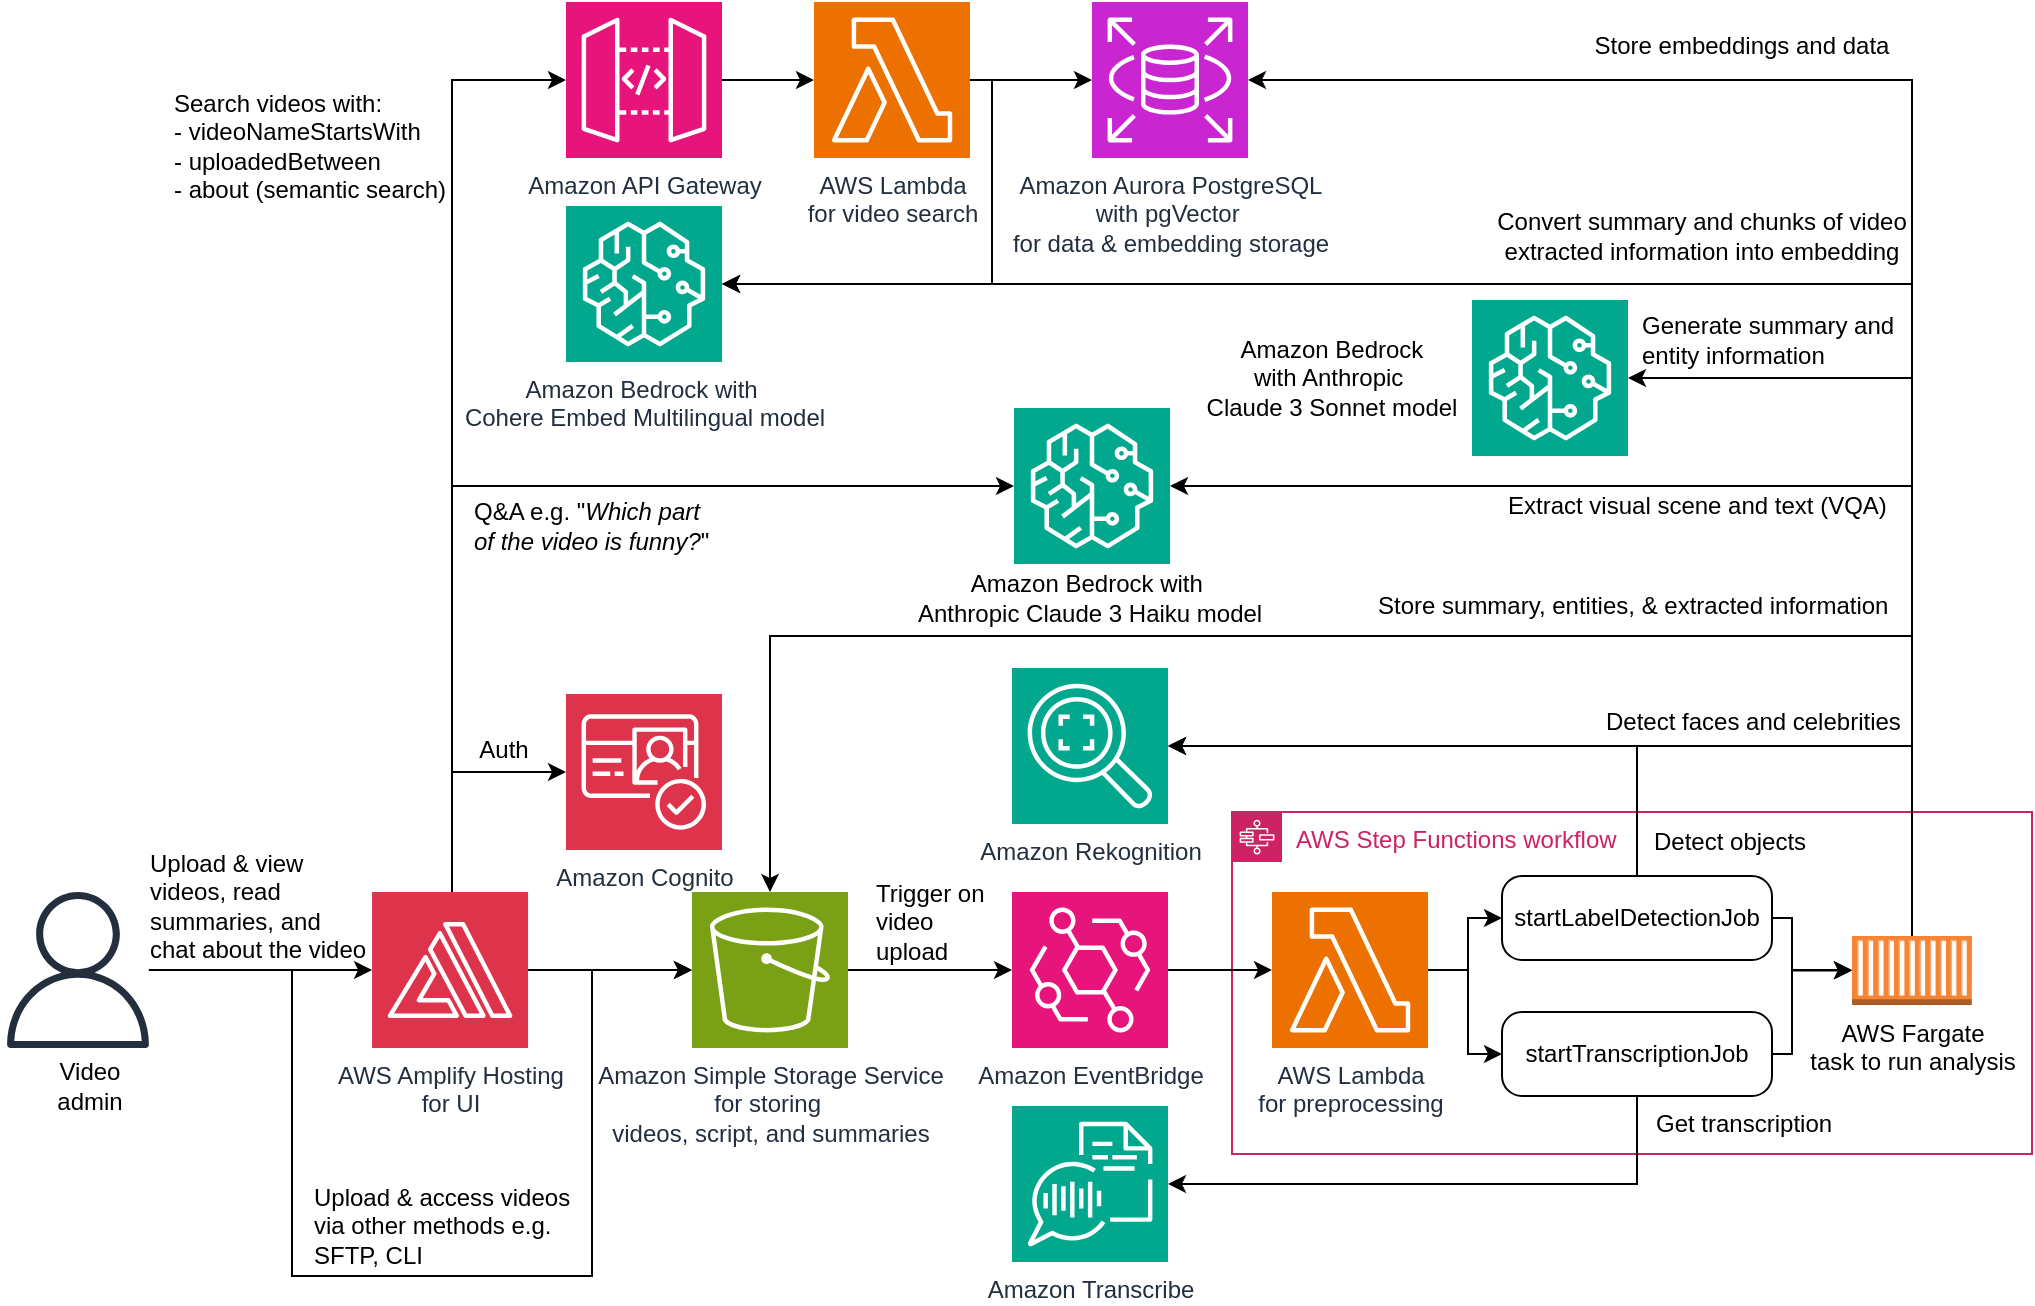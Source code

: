 <mxfile version="21.7.4" type="device">
  <diagram name="Page-1" id="rwKB42pjnMoGIHPFNsBp">
    <mxGraphModel dx="2517" dy="1392" grid="1" gridSize="10" guides="1" tooltips="1" connect="1" arrows="1" fold="1" page="1" pageScale="1" pageWidth="1169" pageHeight="827" math="0" shadow="0">
      <root>
        <mxCell id="0" />
        <mxCell id="1" parent="0" />
        <mxCell id="DDk-xno429yoRDsva6sx-2" value="Amazon Transcribe" style="sketch=0;points=[[0,0,0],[0.25,0,0],[0.5,0,0],[0.75,0,0],[1,0,0],[0,1,0],[0.25,1,0],[0.5,1,0],[0.75,1,0],[1,1,0],[0,0.25,0],[0,0.5,0],[0,0.75,0],[1,0.25,0],[1,0.5,0],[1,0.75,0]];outlineConnect=0;fontColor=#232F3E;fillColor=#01A88D;strokeColor=#ffffff;dashed=0;verticalLabelPosition=bottom;verticalAlign=top;align=center;html=1;fontSize=12;fontStyle=0;aspect=fixed;shape=mxgraph.aws4.resourceIcon;resIcon=mxgraph.aws4.transcribe;" parent="1" vertex="1">
          <mxGeometry x="430" y="405" width="78" height="78" as="geometry" />
        </mxCell>
        <mxCell id="DDk-xno429yoRDsva6sx-3" value="&lt;div&gt;Amazon Simple Storage Service&lt;br&gt;for storing&amp;nbsp;&lt;/div&gt;&lt;div&gt;videos, script, and summaries&lt;br&gt;&lt;/div&gt;" style="sketch=0;points=[[0,0,0],[0.25,0,0],[0.5,0,0],[0.75,0,0],[1,0,0],[0,1,0],[0.25,1,0],[0.5,1,0],[0.75,1,0],[1,1,0],[0,0.25,0],[0,0.5,0],[0,0.75,0],[1,0.25,0],[1,0.5,0],[1,0.75,0]];outlineConnect=0;fontColor=#232F3E;fillColor=#7AA116;strokeColor=#ffffff;dashed=0;verticalLabelPosition=bottom;verticalAlign=top;align=center;html=1;fontSize=12;fontStyle=0;aspect=fixed;shape=mxgraph.aws4.resourceIcon;resIcon=mxgraph.aws4.s3;" parent="1" vertex="1">
          <mxGeometry x="270" y="298" width="78" height="78" as="geometry" />
        </mxCell>
        <mxCell id="DDk-xno429yoRDsva6sx-4" value="Amazon Rekognition" style="sketch=0;points=[[0,0,0],[0.25,0,0],[0.5,0,0],[0.75,0,0],[1,0,0],[0,1,0],[0.25,1,0],[0.5,1,0],[0.75,1,0],[1,1,0],[0,0.25,0],[0,0.5,0],[0,0.75,0],[1,0.25,0],[1,0.5,0],[1,0.75,0]];outlineConnect=0;fontColor=#232F3E;fillColor=#01A88D;strokeColor=#ffffff;dashed=0;verticalLabelPosition=bottom;verticalAlign=top;align=center;html=1;fontSize=12;fontStyle=0;aspect=fixed;shape=mxgraph.aws4.resourceIcon;resIcon=mxgraph.aws4.rekognition_2;" parent="1" vertex="1">
          <mxGeometry x="430" y="186" width="78" height="78" as="geometry" />
        </mxCell>
        <mxCell id="DDk-xno429yoRDsva6sx-5" value="" style="sketch=0;points=[[0,0,0],[0.25,0,0],[0.5,0,0],[0.75,0,0],[1,0,0],[0,1,0],[0.25,1,0],[0.5,1,0],[0.75,1,0],[1,1,0],[0,0.25,0],[0,0.5,0],[0,0.75,0],[1,0.25,0],[1,0.5,0],[1,0.75,0]];outlineConnect=0;fontColor=#232F3E;fillColor=#01A88D;strokeColor=#ffffff;dashed=0;verticalLabelPosition=bottom;verticalAlign=top;align=center;html=1;fontSize=12;fontStyle=0;aspect=fixed;shape=mxgraph.aws4.resourceIcon;resIcon=mxgraph.aws4.sagemaker;" parent="1" vertex="1">
          <mxGeometry x="431" y="56" width="78" height="78" as="geometry" />
        </mxCell>
        <mxCell id="10H77a8-TWQudCBzGG7n-39" style="edgeStyle=orthogonalEdgeStyle;rounded=0;orthogonalLoop=1;jettySize=auto;html=1;entryX=0;entryY=0.5;entryDx=0;entryDy=0;entryPerimeter=0;" parent="1" source="DDk-xno429yoRDsva6sx-7" target="DDk-xno429yoRDsva6sx-10" edge="1">
          <mxGeometry relative="1" as="geometry">
            <Array as="points">
              <mxPoint x="150" y="238" />
            </Array>
          </mxGeometry>
        </mxCell>
        <mxCell id="0CJSs1xetkJMjVFmzAFT-11" style="edgeStyle=orthogonalEdgeStyle;rounded=0;orthogonalLoop=1;jettySize=auto;html=1;entryX=0;entryY=0.5;entryDx=0;entryDy=0;entryPerimeter=0;" parent="1" source="DDk-xno429yoRDsva6sx-7" target="0CJSs1xetkJMjVFmzAFT-3" edge="1">
          <mxGeometry relative="1" as="geometry">
            <Array as="points">
              <mxPoint x="150" y="-108" />
            </Array>
          </mxGeometry>
        </mxCell>
        <mxCell id="KN6Tl8UqWChWKexeW0Y_-18" style="edgeStyle=orthogonalEdgeStyle;rounded=0;orthogonalLoop=1;jettySize=auto;html=1;entryX=0;entryY=0.5;entryDx=0;entryDy=0;entryPerimeter=0;" edge="1" parent="1" source="DDk-xno429yoRDsva6sx-7" target="DDk-xno429yoRDsva6sx-5">
          <mxGeometry relative="1" as="geometry">
            <Array as="points">
              <mxPoint x="150" y="95" />
            </Array>
          </mxGeometry>
        </mxCell>
        <mxCell id="DDk-xno429yoRDsva6sx-7" value="&lt;div&gt;AWS Amplify Hosting&lt;br&gt;for UI&lt;br&gt;&lt;/div&gt;" style="sketch=0;points=[[0,0,0],[0.25,0,0],[0.5,0,0],[0.75,0,0],[1,0,0],[0,1,0],[0.25,1,0],[0.5,1,0],[0.75,1,0],[1,1,0],[0,0.25,0],[0,0.5,0],[0,0.75,0],[1,0.25,0],[1,0.5,0],[1,0.75,0]];outlineConnect=0;fontColor=#232F3E;fillColor=#DD344C;strokeColor=#ffffff;dashed=0;verticalLabelPosition=bottom;verticalAlign=top;align=center;html=1;fontSize=12;fontStyle=0;aspect=fixed;shape=mxgraph.aws4.resourceIcon;resIcon=mxgraph.aws4.amplify;" parent="1" vertex="1">
          <mxGeometry x="110.03" y="298" width="78" height="78" as="geometry" />
        </mxCell>
        <mxCell id="DDk-xno429yoRDsva6sx-9" value="AWS Step Functions workflow" style="points=[[0,0],[0.25,0],[0.5,0],[0.75,0],[1,0],[1,0.25],[1,0.5],[1,0.75],[1,1],[0.75,1],[0.5,1],[0.25,1],[0,1],[0,0.75],[0,0.5],[0,0.25]];outlineConnect=0;gradientColor=none;html=1;whiteSpace=wrap;fontSize=12;fontStyle=0;container=1;pointerEvents=0;collapsible=0;recursiveResize=0;shape=mxgraph.aws4.group;grIcon=mxgraph.aws4.group_aws_step_functions_workflow;strokeColor=#CD2264;fillColor=none;verticalAlign=top;align=left;spacingLeft=30;fontColor=#CD2264;dashed=0;" parent="1" vertex="1">
          <mxGeometry x="540" y="258" width="400" height="171" as="geometry" />
        </mxCell>
        <mxCell id="-ba6NOqoG8KDvunX2835-3" style="edgeStyle=orthogonalEdgeStyle;rounded=0;orthogonalLoop=1;jettySize=auto;html=1;" parent="DDk-xno429yoRDsva6sx-9" source="10H77a8-TWQudCBzGG7n-20" target="0CJSs1xetkJMjVFmzAFT-1" edge="1">
          <mxGeometry relative="1" as="geometry">
            <Array as="points">
              <mxPoint x="280" y="53" />
              <mxPoint x="280" y="79" />
            </Array>
          </mxGeometry>
        </mxCell>
        <mxCell id="10H77a8-TWQudCBzGG7n-20" value="startLabelDetectionJob" style="points=[[0.25,0,0],[0.5,0,0],[0.75,0,0],[1,0.25,0],[1,0.5,0],[1,0.75,0],[0.75,1,0],[0.5,1,0],[0.25,1,0],[0,0.75,0],[0,0.5,0],[0,0.25,0]];shape=mxgraph.bpmn.task;whiteSpace=wrap;rectStyle=rounded;size=10;html=1;container=1;expand=0;collapsible=0;taskMarker=abstract;" parent="DDk-xno429yoRDsva6sx-9" vertex="1">
          <mxGeometry x="135" y="32" width="135" height="42" as="geometry" />
        </mxCell>
        <mxCell id="0CJSs1xetkJMjVFmzAFT-1" value="&lt;div&gt;AWS Fargate&lt;/div&gt;&lt;div&gt;task to run analysis &lt;br&gt;&lt;/div&gt;" style="outlineConnect=0;dashed=0;verticalLabelPosition=bottom;verticalAlign=top;align=center;html=1;shape=mxgraph.aws3.ec2_compute_container;fillColor=#F58534;gradientColor=none;" parent="DDk-xno429yoRDsva6sx-9" vertex="1">
          <mxGeometry x="310" y="62" width="60" height="34.5" as="geometry" />
        </mxCell>
        <mxCell id="-ba6NOqoG8KDvunX2835-2" style="edgeStyle=orthogonalEdgeStyle;rounded=0;orthogonalLoop=1;jettySize=auto;html=1;" parent="DDk-xno429yoRDsva6sx-9" source="0CJSs1xetkJMjVFmzAFT-14" target="10H77a8-TWQudCBzGG7n-20" edge="1">
          <mxGeometry relative="1" as="geometry" />
        </mxCell>
        <mxCell id="KN6Tl8UqWChWKexeW0Y_-2" style="edgeStyle=orthogonalEdgeStyle;rounded=0;orthogonalLoop=1;jettySize=auto;html=1;entryX=0;entryY=0.5;entryDx=0;entryDy=0;entryPerimeter=0;" edge="1" parent="DDk-xno429yoRDsva6sx-9" source="0CJSs1xetkJMjVFmzAFT-14" target="KN6Tl8UqWChWKexeW0Y_-1">
          <mxGeometry relative="1" as="geometry" />
        </mxCell>
        <mxCell id="0CJSs1xetkJMjVFmzAFT-14" value="&lt;div&gt;AWS Lambda&lt;/div&gt;&lt;div&gt;for preprocessing&lt;br&gt;&lt;/div&gt;" style="sketch=0;points=[[0,0,0],[0.25,0,0],[0.5,0,0],[0.75,0,0],[1,0,0],[0,1,0],[0.25,1,0],[0.5,1,0],[0.75,1,0],[1,1,0],[0,0.25,0],[0,0.5,0],[0,0.75,0],[1,0.25,0],[1,0.5,0],[1,0.75,0]];outlineConnect=0;fontColor=#232F3E;fillColor=#ED7100;strokeColor=#ffffff;dashed=0;verticalLabelPosition=bottom;verticalAlign=top;align=center;html=1;fontSize=12;fontStyle=0;aspect=fixed;shape=mxgraph.aws4.resourceIcon;resIcon=mxgraph.aws4.lambda;" parent="DDk-xno429yoRDsva6sx-9" vertex="1">
          <mxGeometry x="20" y="40" width="78" height="78" as="geometry" />
        </mxCell>
        <mxCell id="KN6Tl8UqWChWKexeW0Y_-3" style="edgeStyle=orthogonalEdgeStyle;rounded=0;orthogonalLoop=1;jettySize=auto;html=1;entryX=0;entryY=0.5;entryDx=0;entryDy=0;entryPerimeter=0;" edge="1" parent="DDk-xno429yoRDsva6sx-9" source="KN6Tl8UqWChWKexeW0Y_-1" target="0CJSs1xetkJMjVFmzAFT-1">
          <mxGeometry relative="1" as="geometry">
            <Array as="points">
              <mxPoint x="280" y="121" />
              <mxPoint x="280" y="79" />
            </Array>
          </mxGeometry>
        </mxCell>
        <mxCell id="KN6Tl8UqWChWKexeW0Y_-1" value="startTranscriptionJob" style="points=[[0.25,0,0],[0.5,0,0],[0.75,0,0],[1,0.25,0],[1,0.5,0],[1,0.75,0],[0.75,1,0],[0.5,1,0],[0.25,1,0],[0,0.75,0],[0,0.5,0],[0,0.25,0]];shape=mxgraph.bpmn.task;whiteSpace=wrap;rectStyle=rounded;size=10;html=1;container=1;expand=0;collapsible=0;taskMarker=abstract;" vertex="1" parent="DDk-xno429yoRDsva6sx-9">
          <mxGeometry x="135" y="100" width="135" height="42" as="geometry" />
        </mxCell>
        <mxCell id="KN6Tl8UqWChWKexeW0Y_-21" value="Detect objects" style="text;html=1;strokeColor=none;fillColor=none;align=left;verticalAlign=middle;whiteSpace=wrap;rounded=0;" vertex="1" parent="DDk-xno429yoRDsva6sx-9">
          <mxGeometry x="209" width="156" height="30" as="geometry" />
        </mxCell>
        <mxCell id="KN6Tl8UqWChWKexeW0Y_-22" value="Get transcription" style="text;html=1;strokeColor=none;fillColor=none;align=left;verticalAlign=middle;whiteSpace=wrap;rounded=0;" vertex="1" parent="DDk-xno429yoRDsva6sx-9">
          <mxGeometry x="210" y="141" width="156" height="30" as="geometry" />
        </mxCell>
        <mxCell id="DDk-xno429yoRDsva6sx-10" value="Amazon Cognito" style="sketch=0;points=[[0,0,0],[0.25,0,0],[0.5,0,0],[0.75,0,0],[1,0,0],[0,1,0],[0.25,1,0],[0.5,1,0],[0.75,1,0],[1,1,0],[0,0.25,0],[0,0.5,0],[0,0.75,0],[1,0.25,0],[1,0.5,0],[1,0.75,0]];outlineConnect=0;fontColor=#232F3E;fillColor=#DD344C;strokeColor=#ffffff;dashed=0;verticalLabelPosition=bottom;verticalAlign=top;align=center;html=1;fontSize=12;fontStyle=0;aspect=fixed;shape=mxgraph.aws4.resourceIcon;resIcon=mxgraph.aws4.cognito;" parent="1" vertex="1">
          <mxGeometry x="207" y="199" width="78" height="78" as="geometry" />
        </mxCell>
        <mxCell id="10H77a8-TWQudCBzGG7n-12" style="edgeStyle=orthogonalEdgeStyle;rounded=0;orthogonalLoop=1;jettySize=auto;html=1;entryX=0;entryY=0.5;entryDx=0;entryDy=0;entryPerimeter=0;" parent="1" source="DDk-xno429yoRDsva6sx-12" target="0CJSs1xetkJMjVFmzAFT-14" edge="1">
          <mxGeometry relative="1" as="geometry">
            <Array as="points" />
          </mxGeometry>
        </mxCell>
        <mxCell id="DDk-xno429yoRDsva6sx-12" value="Amazon EventBridge" style="sketch=0;points=[[0,0,0],[0.25,0,0],[0.5,0,0],[0.75,0,0],[1,0,0],[0,1,0],[0.25,1,0],[0.5,1,0],[0.75,1,0],[1,1,0],[0,0.25,0],[0,0.5,0],[0,0.75,0],[1,0.25,0],[1,0.5,0],[1,0.75,0]];outlineConnect=0;fontColor=#232F3E;fillColor=#E7157B;strokeColor=#ffffff;dashed=0;verticalLabelPosition=bottom;verticalAlign=top;align=center;html=1;fontSize=12;fontStyle=0;aspect=fixed;shape=mxgraph.aws4.resourceIcon;resIcon=mxgraph.aws4.eventbridge;" parent="1" vertex="1">
          <mxGeometry x="430" y="298" width="78" height="78" as="geometry" />
        </mxCell>
        <mxCell id="DDk-xno429yoRDsva6sx-23" style="edgeStyle=orthogonalEdgeStyle;rounded=0;orthogonalLoop=1;jettySize=auto;html=1;exitX=1;exitY=0.5;exitDx=0;exitDy=0;exitPerimeter=0;entryX=0;entryY=0.5;entryDx=0;entryDy=0;entryPerimeter=0;" parent="1" edge="1">
          <mxGeometry relative="1" as="geometry">
            <mxPoint x="358" y="119" as="targetPoint" />
          </mxGeometry>
        </mxCell>
        <mxCell id="DDk-xno429yoRDsva6sx-25" style="edgeStyle=orthogonalEdgeStyle;rounded=0;orthogonalLoop=1;jettySize=auto;html=1;exitX=1;exitY=0.5;exitDx=0;exitDy=0;exitPerimeter=0;entryX=0;entryY=0.5;entryDx=0;entryDy=0;entryPerimeter=0;" parent="1" source="DDk-xno429yoRDsva6sx-7" target="DDk-xno429yoRDsva6sx-3" edge="1">
          <mxGeometry relative="1" as="geometry">
            <mxPoint x="358.0" y="399" as="targetPoint" />
          </mxGeometry>
        </mxCell>
        <mxCell id="DDk-xno429yoRDsva6sx-35" style="edgeStyle=orthogonalEdgeStyle;rounded=0;orthogonalLoop=1;jettySize=auto;html=1;exitX=1;exitY=0.5;exitDx=0;exitDy=0;exitPerimeter=0;entryX=0;entryY=0.5;entryDx=0;entryDy=0;entryPerimeter=0;" parent="1" source="DDk-xno429yoRDsva6sx-3" target="DDk-xno429yoRDsva6sx-12" edge="1">
          <mxGeometry relative="1" as="geometry" />
        </mxCell>
        <mxCell id="10H77a8-TWQudCBzGG7n-3" style="edgeStyle=orthogonalEdgeStyle;rounded=0;orthogonalLoop=1;jettySize=auto;html=1;entryX=0;entryY=0.5;entryDx=0;entryDy=0;entryPerimeter=0;" parent="1" source="10H77a8-TWQudCBzGG7n-1" target="DDk-xno429yoRDsva6sx-7" edge="1">
          <mxGeometry relative="1" as="geometry">
            <mxPoint x="68.03" y="370" as="targetPoint" />
          </mxGeometry>
        </mxCell>
        <mxCell id="10H77a8-TWQudCBzGG7n-7" style="edgeStyle=orthogonalEdgeStyle;rounded=0;orthogonalLoop=1;jettySize=auto;html=1;entryX=0;entryY=0.5;entryDx=0;entryDy=0;entryPerimeter=0;" parent="1" source="10H77a8-TWQudCBzGG7n-1" target="DDk-xno429yoRDsva6sx-3" edge="1">
          <mxGeometry relative="1" as="geometry">
            <Array as="points">
              <mxPoint x="70" y="337" />
              <mxPoint x="70" y="490" />
              <mxPoint x="220" y="490" />
              <mxPoint x="220" y="337" />
            </Array>
          </mxGeometry>
        </mxCell>
        <mxCell id="10H77a8-TWQudCBzGG7n-1" value="" style="sketch=0;outlineConnect=0;fontColor=#232F3E;gradientColor=none;fillColor=#232F3D;strokeColor=none;dashed=0;verticalLabelPosition=bottom;verticalAlign=top;align=center;html=1;fontSize=12;fontStyle=0;aspect=fixed;pointerEvents=1;shape=mxgraph.aws4.user;" parent="1" vertex="1">
          <mxGeometry x="-76" y="298" width="78" height="78" as="geometry" />
        </mxCell>
        <mxCell id="10H77a8-TWQudCBzGG7n-2" value="Video admin" style="text;html=1;strokeColor=none;fillColor=none;align=center;verticalAlign=middle;whiteSpace=wrap;rounded=0;" parent="1" vertex="1">
          <mxGeometry x="-61" y="380" width="60" height="30" as="geometry" />
        </mxCell>
        <mxCell id="10H77a8-TWQudCBzGG7n-4" value="&lt;div align=&quot;left&quot;&gt;Upload &amp;amp; view videos, read summaries, and chat about the video&lt;br&gt;&lt;/div&gt;" style="text;html=1;strokeColor=none;fillColor=none;align=left;verticalAlign=middle;whiteSpace=wrap;rounded=0;" parent="1" vertex="1">
          <mxGeometry x="-3" y="290" width="112" height="30" as="geometry" />
        </mxCell>
        <mxCell id="10H77a8-TWQudCBzGG7n-8" value="&lt;div align=&quot;left&quot;&gt;Upload &amp;amp; access videos via other methods e.g. SFTP, CLI&lt;br&gt;&lt;/div&gt;" style="text;html=1;strokeColor=none;fillColor=none;align=left;verticalAlign=middle;whiteSpace=wrap;rounded=0;" parent="1" vertex="1">
          <mxGeometry x="79.03" y="450" width="140" height="30" as="geometry" />
        </mxCell>
        <mxCell id="10H77a8-TWQudCBzGG7n-9" value="Auth" style="text;html=1;strokeColor=none;fillColor=none;align=center;verticalAlign=middle;whiteSpace=wrap;rounded=0;" parent="1" vertex="1">
          <mxGeometry x="146" y="212" width="60" height="30" as="geometry" />
        </mxCell>
        <mxCell id="10H77a8-TWQudCBzGG7n-10" value="&lt;div align=&quot;left&quot;&gt;Trigger on video upload&lt;/div&gt;" style="text;html=1;strokeColor=none;fillColor=none;align=left;verticalAlign=middle;whiteSpace=wrap;rounded=0;" parent="1" vertex="1">
          <mxGeometry x="360" y="298" width="60" height="30" as="geometry" />
        </mxCell>
        <mxCell id="10H77a8-TWQudCBzGG7n-27" value="Q&amp;amp;A e.g. &quot;&lt;i&gt;Which part of the video is funny?&lt;/i&gt;&quot;" style="text;html=1;strokeColor=none;fillColor=none;align=left;verticalAlign=middle;whiteSpace=wrap;rounded=0;" parent="1" vertex="1">
          <mxGeometry x="159" y="100" width="126" height="30" as="geometry" />
        </mxCell>
        <mxCell id="10H77a8-TWQudCBzGG7n-28" value="&lt;div align=&quot;left&quot;&gt;Generate summary and entity information&lt;br&gt;&lt;/div&gt;" style="text;html=1;strokeColor=none;fillColor=none;align=left;verticalAlign=middle;whiteSpace=wrap;rounded=0;" parent="1" vertex="1">
          <mxGeometry x="743" y="7" width="147" height="30" as="geometry" />
        </mxCell>
        <mxCell id="10H77a8-TWQudCBzGG7n-38" style="edgeStyle=orthogonalEdgeStyle;rounded=0;orthogonalLoop=1;jettySize=auto;html=1;entryX=0.5;entryY=0;entryDx=0;entryDy=0;entryPerimeter=0;exitX=0.5;exitY=0;exitDx=0;exitDy=0;exitPerimeter=0;" parent="1" source="0CJSs1xetkJMjVFmzAFT-1" target="DDk-xno429yoRDsva6sx-3" edge="1">
          <mxGeometry relative="1" as="geometry">
            <Array as="points">
              <mxPoint x="880" y="170" />
              <mxPoint x="309" y="170" />
            </Array>
            <mxPoint x="755" y="310" as="sourcePoint" />
          </mxGeometry>
        </mxCell>
        <mxCell id="10H77a8-TWQudCBzGG7n-40" value="&lt;div align=&quot;left&quot;&gt;Store summary, entities, &amp;amp; extracted information&lt;/div&gt;" style="text;html=1;strokeColor=none;fillColor=none;align=left;verticalAlign=middle;whiteSpace=wrap;rounded=0;" parent="1" vertex="1">
          <mxGeometry x="611" y="140" width="270" height="30" as="geometry" />
        </mxCell>
        <mxCell id="0CJSs1xetkJMjVFmzAFT-7" style="edgeStyle=orthogonalEdgeStyle;rounded=0;orthogonalLoop=1;jettySize=auto;html=1;entryX=1;entryY=0.5;entryDx=0;entryDy=0;entryPerimeter=0;" parent="1" source="0CJSs1xetkJMjVFmzAFT-1" target="0CJSs1xetkJMjVFmzAFT-6" edge="1">
          <mxGeometry relative="1" as="geometry">
            <Array as="points">
              <mxPoint x="880" y="-108" />
            </Array>
          </mxGeometry>
        </mxCell>
        <mxCell id="0CJSs1xetkJMjVFmzAFT-10" style="edgeStyle=orthogonalEdgeStyle;rounded=0;orthogonalLoop=1;jettySize=auto;html=1;" parent="1" source="0CJSs1xetkJMjVFmzAFT-3" target="0CJSs1xetkJMjVFmzAFT-4" edge="1">
          <mxGeometry relative="1" as="geometry" />
        </mxCell>
        <mxCell id="0CJSs1xetkJMjVFmzAFT-3" value="Amazon API Gateway" style="sketch=0;points=[[0,0,0],[0.25,0,0],[0.5,0,0],[0.75,0,0],[1,0,0],[0,1,0],[0.25,1,0],[0.5,1,0],[0.75,1,0],[1,1,0],[0,0.25,0],[0,0.5,0],[0,0.75,0],[1,0.25,0],[1,0.5,0],[1,0.75,0]];outlineConnect=0;fontColor=#232F3E;fillColor=#E7157B;strokeColor=#ffffff;dashed=0;verticalLabelPosition=bottom;verticalAlign=top;align=center;html=1;fontSize=12;fontStyle=0;aspect=fixed;shape=mxgraph.aws4.resourceIcon;resIcon=mxgraph.aws4.api_gateway;" parent="1" vertex="1">
          <mxGeometry x="207" y="-147" width="78" height="78" as="geometry" />
        </mxCell>
        <mxCell id="0CJSs1xetkJMjVFmzAFT-9" style="edgeStyle=orthogonalEdgeStyle;rounded=0;orthogonalLoop=1;jettySize=auto;html=1;entryX=0;entryY=0.5;entryDx=0;entryDy=0;entryPerimeter=0;" parent="1" source="0CJSs1xetkJMjVFmzAFT-4" target="0CJSs1xetkJMjVFmzAFT-6" edge="1">
          <mxGeometry relative="1" as="geometry" />
        </mxCell>
        <mxCell id="0CJSs1xetkJMjVFmzAFT-30" style="edgeStyle=orthogonalEdgeStyle;rounded=0;orthogonalLoop=1;jettySize=auto;html=1;entryX=1;entryY=0.5;entryDx=0;entryDy=0;entryPerimeter=0;" parent="1" source="0CJSs1xetkJMjVFmzAFT-4" target="0CJSs1xetkJMjVFmzAFT-13" edge="1">
          <mxGeometry relative="1" as="geometry">
            <Array as="points">
              <mxPoint x="420" y="-108" />
              <mxPoint x="420" y="-6" />
            </Array>
          </mxGeometry>
        </mxCell>
        <mxCell id="0CJSs1xetkJMjVFmzAFT-4" value="&lt;div&gt;AWS Lambda&lt;/div&gt;&lt;div&gt;for video search&lt;br&gt;&lt;/div&gt;" style="sketch=0;points=[[0,0,0],[0.25,0,0],[0.5,0,0],[0.75,0,0],[1,0,0],[0,1,0],[0.25,1,0],[0.5,1,0],[0.75,1,0],[1,1,0],[0,0.25,0],[0,0.5,0],[0,0.75,0],[1,0.25,0],[1,0.5,0],[1,0.75,0]];outlineConnect=0;fontColor=#232F3E;fillColor=#ED7100;strokeColor=#ffffff;dashed=0;verticalLabelPosition=bottom;verticalAlign=top;align=center;html=1;fontSize=12;fontStyle=0;aspect=fixed;shape=mxgraph.aws4.resourceIcon;resIcon=mxgraph.aws4.lambda;" parent="1" vertex="1">
          <mxGeometry x="331" y="-147" width="78" height="78" as="geometry" />
        </mxCell>
        <mxCell id="0CJSs1xetkJMjVFmzAFT-6" value="&lt;div&gt;Amazon Aurora PostgreSQL&lt;/div&gt;&lt;div&gt;with pgVector&amp;nbsp;&lt;/div&gt;&lt;div&gt;for data &amp;amp; embedding storage&lt;br&gt;&lt;/div&gt;" style="sketch=0;points=[[0,0,0],[0.25,0,0],[0.5,0,0],[0.75,0,0],[1,0,0],[0,1,0],[0.25,1,0],[0.5,1,0],[0.75,1,0],[1,1,0],[0,0.25,0],[0,0.5,0],[0,0.75,0],[1,0.25,0],[1,0.5,0],[1,0.75,0]];outlineConnect=0;fontColor=#232F3E;fillColor=#C925D1;strokeColor=#ffffff;dashed=0;verticalLabelPosition=bottom;verticalAlign=top;align=center;html=1;fontSize=12;fontStyle=0;aspect=fixed;shape=mxgraph.aws4.resourceIcon;resIcon=mxgraph.aws4.rds;" parent="1" vertex="1">
          <mxGeometry x="470" y="-147" width="78" height="78" as="geometry" />
        </mxCell>
        <mxCell id="0CJSs1xetkJMjVFmzAFT-8" value="Store embeddings and data" style="text;html=1;strokeColor=none;fillColor=none;align=center;verticalAlign=middle;whiteSpace=wrap;rounded=0;" parent="1" vertex="1">
          <mxGeometry x="720" y="-140" width="150" height="30" as="geometry" />
        </mxCell>
        <mxCell id="0CJSs1xetkJMjVFmzAFT-12" value="&lt;div align=&quot;left&quot;&gt;Search videos with:&lt;br&gt;- videoNameStartsWith&lt;br&gt;&lt;/div&gt;&lt;div align=&quot;left&quot;&gt;- uploadedBetween&lt;br&gt;&lt;/div&gt;&lt;div align=&quot;left&quot;&gt;- about (semantic search)&lt;br&gt;&lt;/div&gt;" style="text;html=1;strokeColor=none;fillColor=none;align=left;verticalAlign=middle;whiteSpace=wrap;rounded=0;" parent="1" vertex="1">
          <mxGeometry x="9" y="-90" width="160" height="30" as="geometry" />
        </mxCell>
        <mxCell id="0CJSs1xetkJMjVFmzAFT-13" value="&lt;div&gt;Amazon Bedrock with&amp;nbsp;&lt;/div&gt;&lt;div&gt;Cohere Embed Multilingual model&lt;br&gt;&lt;/div&gt;" style="sketch=0;points=[[0,0,0],[0.25,0,0],[0.5,0,0],[0.75,0,0],[1,0,0],[0,1,0],[0.25,1,0],[0.5,1,0],[0.75,1,0],[1,1,0],[0,0.25,0],[0,0.5,0],[0,0.75,0],[1,0.25,0],[1,0.5,0],[1,0.75,0]];outlineConnect=0;fontColor=#232F3E;fillColor=#01A88D;strokeColor=#ffffff;dashed=0;verticalLabelPosition=bottom;verticalAlign=top;align=center;html=1;fontSize=12;fontStyle=0;aspect=fixed;shape=mxgraph.aws4.resourceIcon;resIcon=mxgraph.aws4.sagemaker;" parent="1" vertex="1">
          <mxGeometry x="207" y="-45" width="78" height="78" as="geometry" />
        </mxCell>
        <mxCell id="0CJSs1xetkJMjVFmzAFT-23" style="edgeStyle=orthogonalEdgeStyle;rounded=0;orthogonalLoop=1;jettySize=auto;html=1;entryX=1;entryY=0.5;entryDx=0;entryDy=0;entryPerimeter=0;" parent="1" source="0CJSs1xetkJMjVFmzAFT-1" target="0CJSs1xetkJMjVFmzAFT-13" edge="1">
          <mxGeometry relative="1" as="geometry">
            <Array as="points">
              <mxPoint x="880" y="-6" />
            </Array>
          </mxGeometry>
        </mxCell>
        <mxCell id="0CJSs1xetkJMjVFmzAFT-26" value="Convert summary and chunks of video extracted information into embedding" style="text;html=1;strokeColor=none;fillColor=none;align=center;verticalAlign=middle;whiteSpace=wrap;rounded=0;" parent="1" vertex="1">
          <mxGeometry x="660" y="-45" width="230" height="30" as="geometry" />
        </mxCell>
        <mxCell id="8AMggAb0-9MPvf2A1IFq-4" value="" style="sketch=0;points=[[0,0,0],[0.25,0,0],[0.5,0,0],[0.75,0,0],[1,0,0],[0,1,0],[0.25,1,0],[0.5,1,0],[0.75,1,0],[1,1,0],[0,0.25,0],[0,0.5,0],[0,0.75,0],[1,0.25,0],[1,0.5,0],[1,0.75,0]];outlineConnect=0;fontColor=#232F3E;fillColor=#01A88D;strokeColor=#ffffff;dashed=0;verticalLabelPosition=bottom;verticalAlign=top;align=center;html=1;fontSize=12;fontStyle=0;aspect=fixed;shape=mxgraph.aws4.resourceIcon;resIcon=mxgraph.aws4.sagemaker;" parent="1" vertex="1">
          <mxGeometry x="660" y="2" width="78" height="78" as="geometry" />
        </mxCell>
        <mxCell id="_Ul0H09G1Usbthheyiwo-1" style="edgeStyle=orthogonalEdgeStyle;rounded=0;orthogonalLoop=1;jettySize=auto;html=1;entryX=1;entryY=0.5;entryDx=0;entryDy=0;entryPerimeter=0;" parent="1" source="0CJSs1xetkJMjVFmzAFT-1" target="DDk-xno429yoRDsva6sx-4" edge="1">
          <mxGeometry relative="1" as="geometry">
            <Array as="points">
              <mxPoint x="880" y="225" />
            </Array>
          </mxGeometry>
        </mxCell>
        <mxCell id="_Ul0H09G1Usbthheyiwo-2" value="Detect faces and celebrities" style="text;html=1;strokeColor=none;fillColor=none;align=left;verticalAlign=middle;whiteSpace=wrap;rounded=0;" parent="1" vertex="1">
          <mxGeometry x="725" y="198" width="156" height="30" as="geometry" />
        </mxCell>
        <mxCell id="KN6Tl8UqWChWKexeW0Y_-5" style="edgeStyle=orthogonalEdgeStyle;rounded=0;orthogonalLoop=1;jettySize=auto;html=1;entryX=1;entryY=0.5;entryDx=0;entryDy=0;entryPerimeter=0;exitX=0.5;exitY=1;exitDx=0;exitDy=0;exitPerimeter=0;" edge="1" parent="1" source="KN6Tl8UqWChWKexeW0Y_-1" target="DDk-xno429yoRDsva6sx-2">
          <mxGeometry relative="1" as="geometry">
            <Array as="points">
              <mxPoint x="743" y="444" />
            </Array>
          </mxGeometry>
        </mxCell>
        <mxCell id="KN6Tl8UqWChWKexeW0Y_-6" style="edgeStyle=orthogonalEdgeStyle;rounded=0;orthogonalLoop=1;jettySize=auto;html=1;entryX=1;entryY=0.5;entryDx=0;entryDy=0;entryPerimeter=0;" edge="1" parent="1" source="10H77a8-TWQudCBzGG7n-20" target="DDk-xno429yoRDsva6sx-4">
          <mxGeometry relative="1" as="geometry">
            <Array as="points">
              <mxPoint x="743" y="225" />
            </Array>
          </mxGeometry>
        </mxCell>
        <mxCell id="KN6Tl8UqWChWKexeW0Y_-9" value="&lt;div align=&quot;center&quot;&gt;Amazon Bedrock with&amp;nbsp;&lt;/div&gt;&lt;div align=&quot;center&quot;&gt;Anthropic Claude 3 Haiku model&lt;br&gt;&lt;/div&gt;" style="text;html=1;strokeColor=none;fillColor=none;align=left;verticalAlign=middle;whiteSpace=wrap;rounded=0;" vertex="1" parent="1">
          <mxGeometry x="380.5" y="136" width="179" height="30" as="geometry" />
        </mxCell>
        <mxCell id="KN6Tl8UqWChWKexeW0Y_-13" value="Extract visual scene and text (VQA) " style="text;html=1;strokeColor=none;fillColor=none;align=left;verticalAlign=middle;whiteSpace=wrap;rounded=0;" vertex="1" parent="1">
          <mxGeometry x="675.5" y="90" width="214.5" height="30" as="geometry" />
        </mxCell>
        <mxCell id="KN6Tl8UqWChWKexeW0Y_-17" value="&lt;div&gt;Amazon Bedrock&lt;/div&gt;&lt;div&gt;with Anthropic&amp;nbsp;&lt;/div&gt;&lt;div&gt;Claude 3 Sonnet model&lt;br&gt;&lt;/div&gt;" style="text;html=1;strokeColor=none;fillColor=none;align=center;verticalAlign=middle;whiteSpace=wrap;rounded=0;" vertex="1" parent="1">
          <mxGeometry x="500" y="26" width="180" height="30" as="geometry" />
        </mxCell>
        <mxCell id="KN6Tl8UqWChWKexeW0Y_-19" style="edgeStyle=orthogonalEdgeStyle;rounded=0;orthogonalLoop=1;jettySize=auto;html=1;entryX=1;entryY=0.5;entryDx=0;entryDy=0;entryPerimeter=0;" edge="1" parent="1" source="0CJSs1xetkJMjVFmzAFT-1" target="DDk-xno429yoRDsva6sx-5">
          <mxGeometry relative="1" as="geometry">
            <Array as="points">
              <mxPoint x="880" y="95" />
            </Array>
          </mxGeometry>
        </mxCell>
        <mxCell id="KN6Tl8UqWChWKexeW0Y_-24" style="edgeStyle=orthogonalEdgeStyle;rounded=0;orthogonalLoop=1;jettySize=auto;html=1;entryX=1;entryY=0.5;entryDx=0;entryDy=0;entryPerimeter=0;" edge="1" parent="1" source="0CJSs1xetkJMjVFmzAFT-1" target="8AMggAb0-9MPvf2A1IFq-4">
          <mxGeometry relative="1" as="geometry">
            <Array as="points">
              <mxPoint x="880" y="41" />
            </Array>
          </mxGeometry>
        </mxCell>
      </root>
    </mxGraphModel>
  </diagram>
</mxfile>
